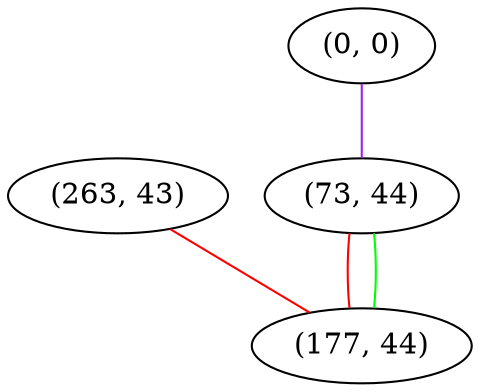 graph "" {
"(263, 43)";
"(0, 0)";
"(73, 44)";
"(177, 44)";
"(263, 43)" -- "(177, 44)"  [color=red, key=0, weight=1];
"(0, 0)" -- "(73, 44)"  [color=purple, key=0, weight=4];
"(73, 44)" -- "(177, 44)"  [color=red, key=0, weight=1];
"(73, 44)" -- "(177, 44)"  [color=green, key=1, weight=2];
}
